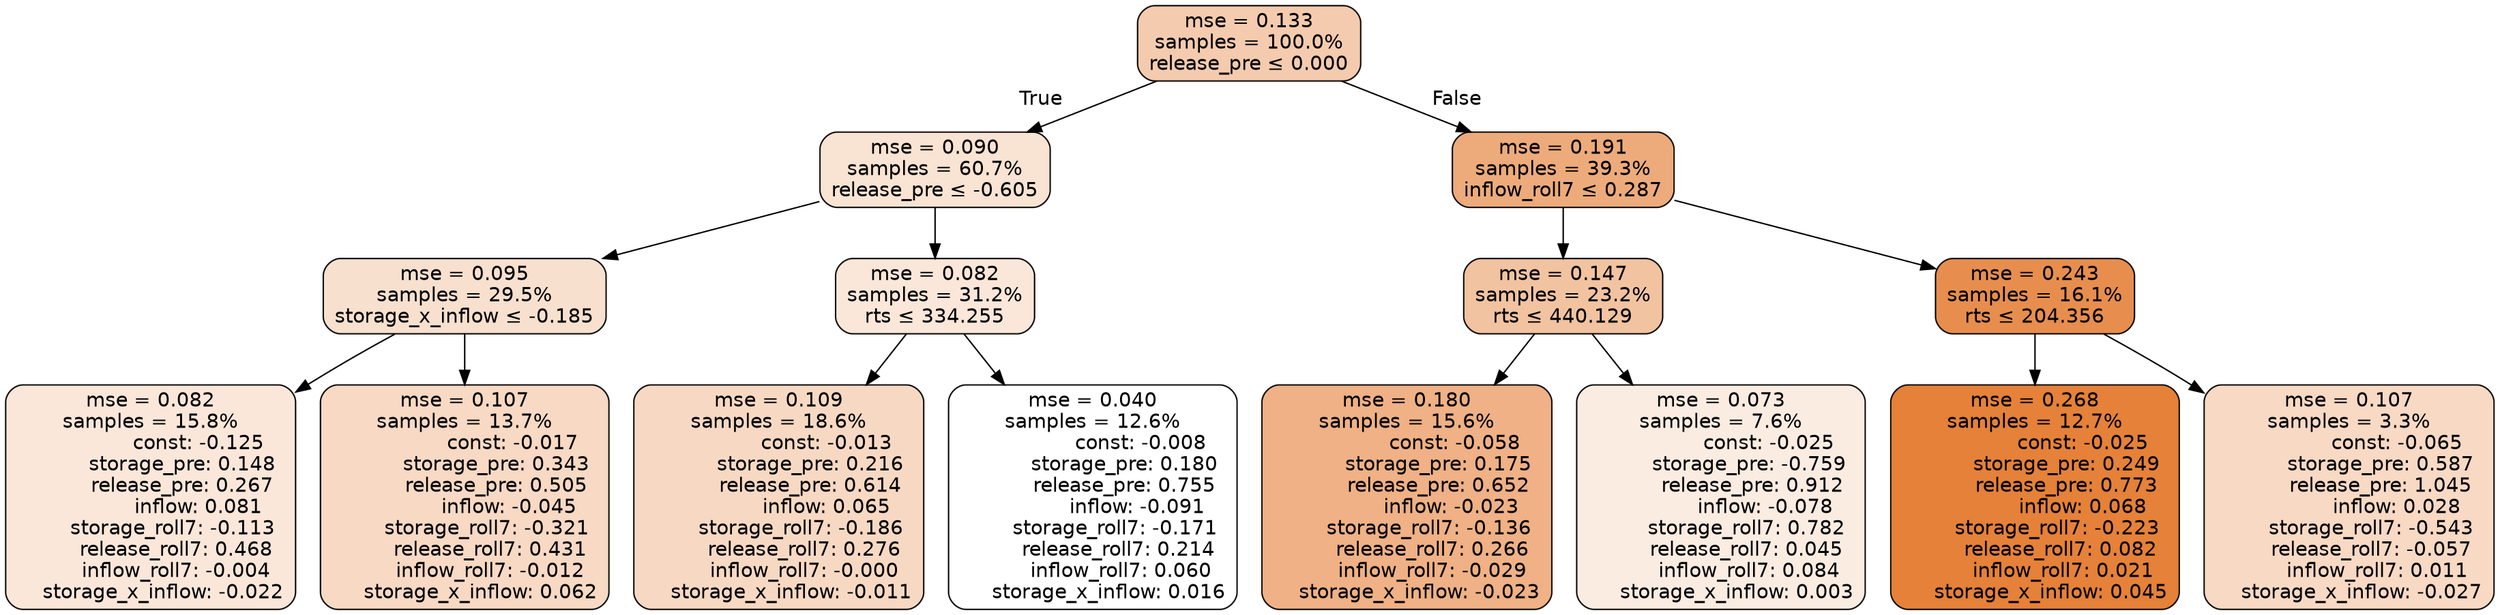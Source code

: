 digraph tree {
bgcolor="transparent"
node [shape=rectangle, style="filled, rounded", color="black", fontname=helvetica] ;
edge [fontname=helvetica] ;
	"0" [label="mse = 0.133
samples = 100.0%
release_pre &le; 0.000", fillcolor="#f4cbae"]
	"1" [label="mse = 0.090
samples = 60.7%
release_pre &le; -0.605", fillcolor="#f9e3d3"]
	"2" [label="mse = 0.095
samples = 29.5%
storage_x_inflow &le; -0.185", fillcolor="#f8e0cf"]
	"3" [label="mse = 0.082
samples = 15.8%
               const: -0.125
          storage_pre: 0.148
          release_pre: 0.267
               inflow: 0.081
       storage_roll7: -0.113
        release_roll7: 0.468
        inflow_roll7: -0.004
    storage_x_inflow: -0.022", fillcolor="#fae7da"]
	"4" [label="mse = 0.107
samples = 13.7%
               const: -0.017
          storage_pre: 0.343
          release_pre: 0.505
              inflow: -0.045
       storage_roll7: -0.321
        release_roll7: 0.431
        inflow_roll7: -0.012
     storage_x_inflow: 0.062", fillcolor="#f7d9c4"]
	"5" [label="mse = 0.082
samples = 31.2%
rts &le; 334.255", fillcolor="#fae7da"]
	"6" [label="mse = 0.109
samples = 18.6%
               const: -0.013
          storage_pre: 0.216
          release_pre: 0.614
               inflow: 0.065
       storage_roll7: -0.186
        release_roll7: 0.276
        inflow_roll7: -0.000
    storage_x_inflow: -0.011", fillcolor="#f7d9c3"]
	"7" [label="mse = 0.040
samples = 12.6%
               const: -0.008
          storage_pre: 0.180
          release_pre: 0.755
              inflow: -0.091
       storage_roll7: -0.171
        release_roll7: 0.214
         inflow_roll7: 0.060
     storage_x_inflow: 0.016", fillcolor="#ffffff"]
	"8" [label="mse = 0.191
samples = 39.3%
inflow_roll7 &le; 0.287", fillcolor="#edab7b"]
	"9" [label="mse = 0.147
samples = 23.2%
rts &le; 440.129", fillcolor="#f2c3a1"]
	"10" [label="mse = 0.180
samples = 15.6%
               const: -0.058
          storage_pre: 0.175
          release_pre: 0.652
              inflow: -0.023
       storage_roll7: -0.136
        release_roll7: 0.266
        inflow_roll7: -0.029
    storage_x_inflow: -0.023", fillcolor="#efb185"]
	"11" [label="mse = 0.073
samples = 7.6%
               const: -0.025
         storage_pre: -0.759
          release_pre: 0.912
              inflow: -0.078
        storage_roll7: 0.782
        release_roll7: 0.045
         inflow_roll7: 0.084
     storage_x_inflow: 0.003", fillcolor="#fbece2"]
	"12" [label="mse = 0.243
samples = 16.1%
rts &le; 204.356", fillcolor="#e78e4e"]
	"13" [label="mse = 0.268
samples = 12.7%
               const: -0.025
          storage_pre: 0.249
          release_pre: 0.773
               inflow: 0.068
       storage_roll7: -0.223
        release_roll7: 0.082
         inflow_roll7: 0.021
     storage_x_inflow: 0.045", fillcolor="#e58139"]
	"14" [label="mse = 0.107
samples = 3.3%
               const: -0.065
          storage_pre: 0.587
          release_pre: 1.045
               inflow: 0.028
       storage_roll7: -0.543
       release_roll7: -0.057
         inflow_roll7: 0.011
    storage_x_inflow: -0.027", fillcolor="#f7d9c4"]

	"0" -> "1" [labeldistance=2.5, labelangle=45, headlabel="True"]
	"1" -> "2"
	"2" -> "3"
	"2" -> "4"
	"1" -> "5"
	"5" -> "6"
	"5" -> "7"
	"0" -> "8" [labeldistance=2.5, labelangle=-45, headlabel="False"]
	"8" -> "9"
	"9" -> "10"
	"9" -> "11"
	"8" -> "12"
	"12" -> "13"
	"12" -> "14"
}